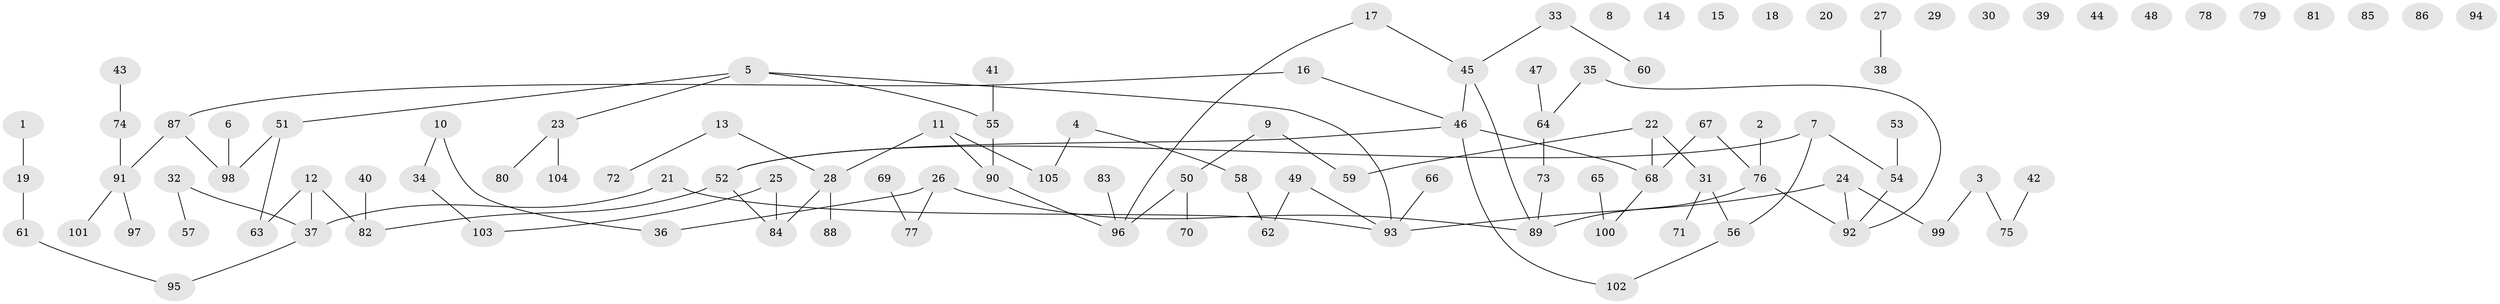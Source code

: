 // Generated by graph-tools (version 1.1) at 2025/25/03/09/25 03:25:15]
// undirected, 105 vertices, 100 edges
graph export_dot {
graph [start="1"]
  node [color=gray90,style=filled];
  1;
  2;
  3;
  4;
  5;
  6;
  7;
  8;
  9;
  10;
  11;
  12;
  13;
  14;
  15;
  16;
  17;
  18;
  19;
  20;
  21;
  22;
  23;
  24;
  25;
  26;
  27;
  28;
  29;
  30;
  31;
  32;
  33;
  34;
  35;
  36;
  37;
  38;
  39;
  40;
  41;
  42;
  43;
  44;
  45;
  46;
  47;
  48;
  49;
  50;
  51;
  52;
  53;
  54;
  55;
  56;
  57;
  58;
  59;
  60;
  61;
  62;
  63;
  64;
  65;
  66;
  67;
  68;
  69;
  70;
  71;
  72;
  73;
  74;
  75;
  76;
  77;
  78;
  79;
  80;
  81;
  82;
  83;
  84;
  85;
  86;
  87;
  88;
  89;
  90;
  91;
  92;
  93;
  94;
  95;
  96;
  97;
  98;
  99;
  100;
  101;
  102;
  103;
  104;
  105;
  1 -- 19;
  2 -- 76;
  3 -- 75;
  3 -- 99;
  4 -- 58;
  4 -- 105;
  5 -- 23;
  5 -- 51;
  5 -- 55;
  5 -- 93;
  6 -- 98;
  7 -- 52;
  7 -- 54;
  7 -- 56;
  9 -- 50;
  9 -- 59;
  10 -- 34;
  10 -- 36;
  11 -- 28;
  11 -- 90;
  11 -- 105;
  12 -- 37;
  12 -- 63;
  12 -- 82;
  13 -- 28;
  13 -- 72;
  16 -- 46;
  16 -- 87;
  17 -- 45;
  17 -- 96;
  19 -- 61;
  21 -- 37;
  21 -- 93;
  22 -- 31;
  22 -- 59;
  22 -- 68;
  23 -- 80;
  23 -- 104;
  24 -- 92;
  24 -- 93;
  24 -- 99;
  25 -- 84;
  25 -- 103;
  26 -- 36;
  26 -- 77;
  26 -- 89;
  27 -- 38;
  28 -- 84;
  28 -- 88;
  31 -- 56;
  31 -- 71;
  32 -- 37;
  32 -- 57;
  33 -- 45;
  33 -- 60;
  34 -- 103;
  35 -- 64;
  35 -- 92;
  37 -- 95;
  40 -- 82;
  41 -- 55;
  42 -- 75;
  43 -- 74;
  45 -- 46;
  45 -- 89;
  46 -- 52;
  46 -- 68;
  46 -- 102;
  47 -- 64;
  49 -- 62;
  49 -- 93;
  50 -- 70;
  50 -- 96;
  51 -- 63;
  51 -- 98;
  52 -- 82;
  52 -- 84;
  53 -- 54;
  54 -- 92;
  55 -- 90;
  56 -- 102;
  58 -- 62;
  61 -- 95;
  64 -- 73;
  65 -- 100;
  66 -- 93;
  67 -- 68;
  67 -- 76;
  68 -- 100;
  69 -- 77;
  73 -- 89;
  74 -- 91;
  76 -- 89;
  76 -- 92;
  83 -- 96;
  87 -- 91;
  87 -- 98;
  90 -- 96;
  91 -- 97;
  91 -- 101;
}
